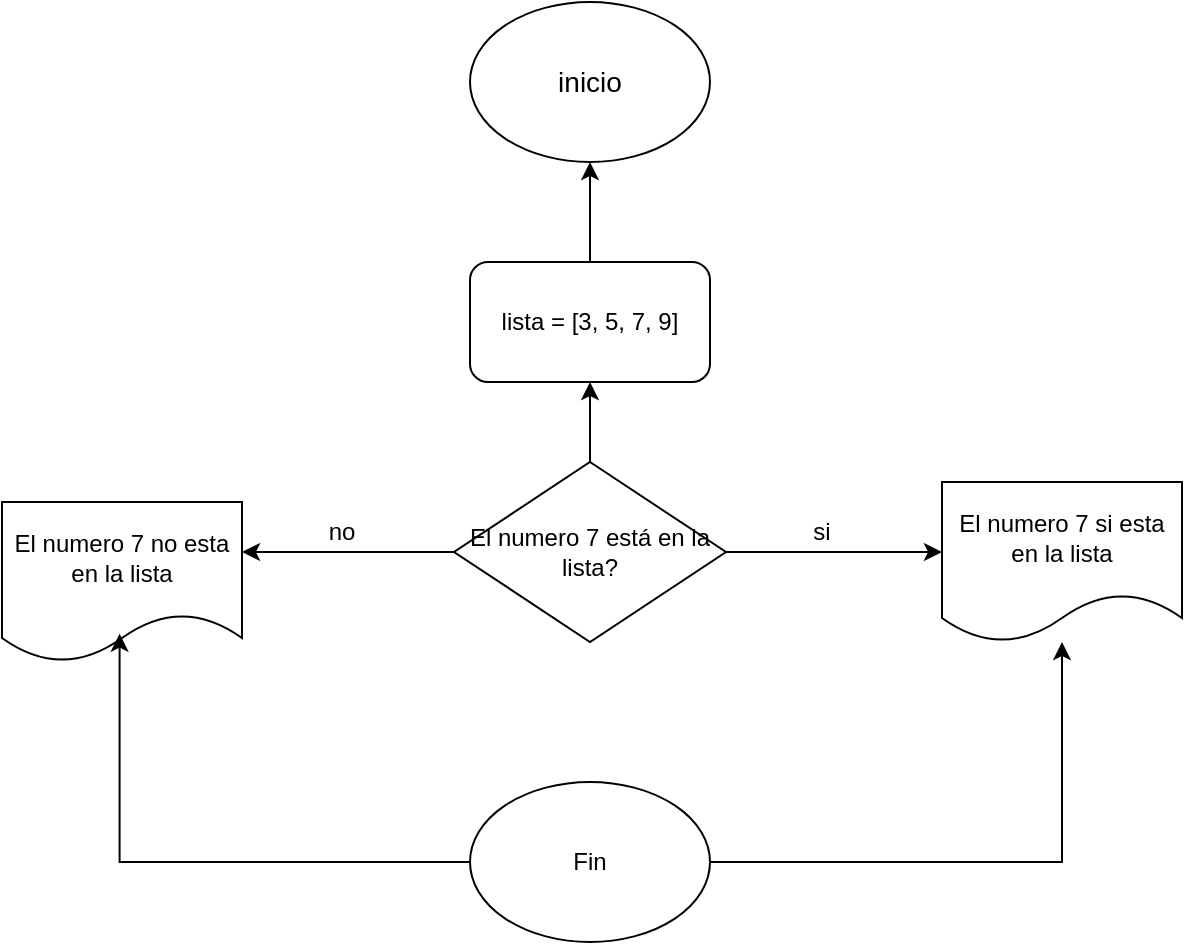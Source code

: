 <mxfile version="27.1.4">
  <diagram name="Página-1" id="rbjB1PdG0m7j5S-bykkc">
    <mxGraphModel dx="1042" dy="562" grid="1" gridSize="10" guides="1" tooltips="1" connect="1" arrows="1" fold="1" page="1" pageScale="1" pageWidth="827" pageHeight="1169" math="0" shadow="0">
      <root>
        <mxCell id="0" />
        <mxCell id="1" parent="0" />
        <mxCell id="9lHHgCvYLnD8Jk1JGAmg-1" value="&lt;font style=&quot;font-size: 14px;&quot;&gt;inicio&lt;/font&gt;" style="ellipse;whiteSpace=wrap;html=1;" vertex="1" parent="1">
          <mxGeometry x="354" y="50" width="120" height="80" as="geometry" />
        </mxCell>
        <mxCell id="9lHHgCvYLnD8Jk1JGAmg-3" style="edgeStyle=orthogonalEdgeStyle;rounded=0;orthogonalLoop=1;jettySize=auto;html=1;entryX=0.5;entryY=1;entryDx=0;entryDy=0;" edge="1" parent="1" source="9lHHgCvYLnD8Jk1JGAmg-2" target="9lHHgCvYLnD8Jk1JGAmg-1">
          <mxGeometry relative="1" as="geometry" />
        </mxCell>
        <mxCell id="9lHHgCvYLnD8Jk1JGAmg-2" value="lista = [3, 5, 7, 9]" style="rounded=1;whiteSpace=wrap;html=1;" vertex="1" parent="1">
          <mxGeometry x="354" y="180" width="120" height="60" as="geometry" />
        </mxCell>
        <mxCell id="9lHHgCvYLnD8Jk1JGAmg-5" style="edgeStyle=orthogonalEdgeStyle;rounded=0;orthogonalLoop=1;jettySize=auto;html=1;entryX=0.5;entryY=1;entryDx=0;entryDy=0;" edge="1" parent="1" source="9lHHgCvYLnD8Jk1JGAmg-4" target="9lHHgCvYLnD8Jk1JGAmg-2">
          <mxGeometry relative="1" as="geometry" />
        </mxCell>
        <mxCell id="9lHHgCvYLnD8Jk1JGAmg-7" style="edgeStyle=orthogonalEdgeStyle;rounded=0;orthogonalLoop=1;jettySize=auto;html=1;exitX=1;exitY=0.5;exitDx=0;exitDy=0;" edge="1" parent="1" source="9lHHgCvYLnD8Jk1JGAmg-4">
          <mxGeometry relative="1" as="geometry">
            <mxPoint x="590" y="325" as="targetPoint" />
          </mxGeometry>
        </mxCell>
        <mxCell id="9lHHgCvYLnD8Jk1JGAmg-8" style="edgeStyle=orthogonalEdgeStyle;rounded=0;orthogonalLoop=1;jettySize=auto;html=1;exitX=0;exitY=0.5;exitDx=0;exitDy=0;" edge="1" parent="1" source="9lHHgCvYLnD8Jk1JGAmg-4">
          <mxGeometry relative="1" as="geometry">
            <mxPoint x="240" y="325" as="targetPoint" />
          </mxGeometry>
        </mxCell>
        <mxCell id="9lHHgCvYLnD8Jk1JGAmg-4" value="El numero 7 está en la lista?" style="rhombus;whiteSpace=wrap;html=1;" vertex="1" parent="1">
          <mxGeometry x="346" y="280" width="136" height="90" as="geometry" />
        </mxCell>
        <mxCell id="9lHHgCvYLnD8Jk1JGAmg-9" value="si" style="text;html=1;align=center;verticalAlign=middle;whiteSpace=wrap;rounded=0;" vertex="1" parent="1">
          <mxGeometry x="500" y="300" width="60" height="30" as="geometry" />
        </mxCell>
        <mxCell id="9lHHgCvYLnD8Jk1JGAmg-10" value="no" style="text;html=1;align=center;verticalAlign=middle;whiteSpace=wrap;rounded=0;" vertex="1" parent="1">
          <mxGeometry x="260" y="300" width="60" height="30" as="geometry" />
        </mxCell>
        <mxCell id="9lHHgCvYLnD8Jk1JGAmg-12" value="El numero 7 no esta en la lista" style="shape=document;whiteSpace=wrap;html=1;boundedLbl=1;" vertex="1" parent="1">
          <mxGeometry x="120" y="300" width="120" height="80" as="geometry" />
        </mxCell>
        <mxCell id="9lHHgCvYLnD8Jk1JGAmg-13" value="El numero 7 si esta en la lista" style="shape=document;whiteSpace=wrap;html=1;boundedLbl=1;" vertex="1" parent="1">
          <mxGeometry x="590" y="290" width="120" height="80" as="geometry" />
        </mxCell>
        <mxCell id="9lHHgCvYLnD8Jk1JGAmg-16" style="edgeStyle=orthogonalEdgeStyle;rounded=0;orthogonalLoop=1;jettySize=auto;html=1;exitX=0;exitY=0.5;exitDx=0;exitDy=0;entryX=0.49;entryY=0.823;entryDx=0;entryDy=0;entryPerimeter=0;" edge="1" parent="1" source="9lHHgCvYLnD8Jk1JGAmg-14" target="9lHHgCvYLnD8Jk1JGAmg-12">
          <mxGeometry relative="1" as="geometry">
            <mxPoint x="170" y="480" as="targetPoint" />
          </mxGeometry>
        </mxCell>
        <mxCell id="9lHHgCvYLnD8Jk1JGAmg-17" style="edgeStyle=orthogonalEdgeStyle;rounded=0;orthogonalLoop=1;jettySize=auto;html=1;exitX=1;exitY=0.5;exitDx=0;exitDy=0;" edge="1" parent="1" source="9lHHgCvYLnD8Jk1JGAmg-14" target="9lHHgCvYLnD8Jk1JGAmg-13">
          <mxGeometry relative="1" as="geometry">
            <mxPoint x="660" y="480" as="targetPoint" />
          </mxGeometry>
        </mxCell>
        <mxCell id="9lHHgCvYLnD8Jk1JGAmg-14" value="Fin" style="ellipse;whiteSpace=wrap;html=1;" vertex="1" parent="1">
          <mxGeometry x="354" y="440" width="120" height="80" as="geometry" />
        </mxCell>
      </root>
    </mxGraphModel>
  </diagram>
</mxfile>
